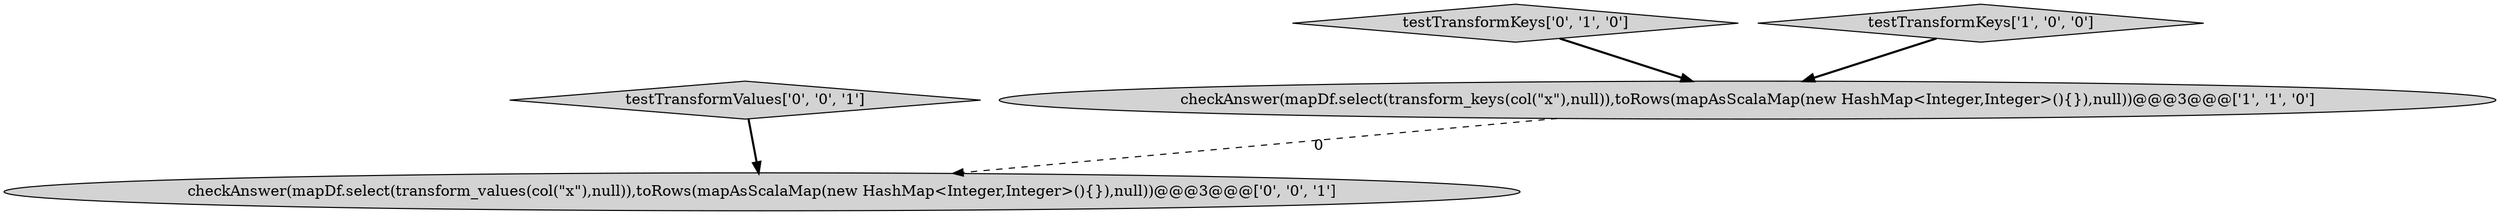 digraph {
4 [style = filled, label = "testTransformValues['0', '0', '1']", fillcolor = lightgray, shape = diamond image = "AAA0AAABBB3BBB"];
3 [style = filled, label = "checkAnswer(mapDf.select(transform_values(col(\"x\"),null)),toRows(mapAsScalaMap(new HashMap<Integer,Integer>(){}),null))@@@3@@@['0', '0', '1']", fillcolor = lightgray, shape = ellipse image = "AAA0AAABBB3BBB"];
2 [style = filled, label = "testTransformKeys['0', '1', '0']", fillcolor = lightgray, shape = diamond image = "AAA0AAABBB2BBB"];
0 [style = filled, label = "checkAnswer(mapDf.select(transform_keys(col(\"x\"),null)),toRows(mapAsScalaMap(new HashMap<Integer,Integer>(){}),null))@@@3@@@['1', '1', '0']", fillcolor = lightgray, shape = ellipse image = "AAA0AAABBB1BBB"];
1 [style = filled, label = "testTransformKeys['1', '0', '0']", fillcolor = lightgray, shape = diamond image = "AAA0AAABBB1BBB"];
2->0 [style = bold, label=""];
0->3 [style = dashed, label="0"];
1->0 [style = bold, label=""];
4->3 [style = bold, label=""];
}
